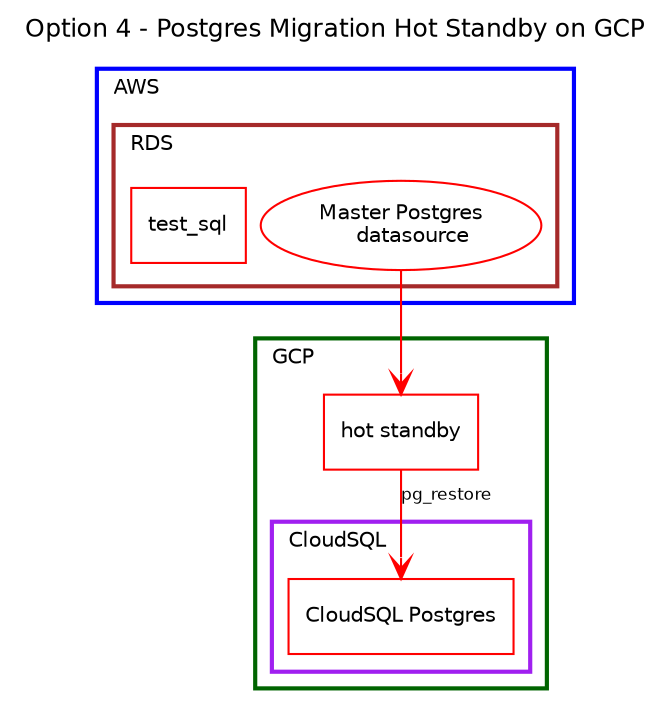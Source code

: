 digraph {
    nodesep=0.1;
    ranksep=0.1;
    rankdir=TB;
    fontname="Helvetica";
    fontsize=10;

    labelloc ="t"
    label="Option 4 - Postgres Migration Hot Standby on GCP"
    fontsize="12"

    node [ color=red, shape=record, fontname=Helvetica,fontsize=10 ];
    edge [ color=blue, fontname=Helvetica, fontsize=6];

    master_mysql [ label="Master Postgres
    datasource",shape=oval];
    hot_swap [ label = "hot standby", shape=rectangle ]
    #pg_dump [ label = "pg_dump", shape=rectangle ]
    #aws_dms [ label="AWS Data Migration Service" ]
    cloud_sql [ label="CloudSQL Postgres"]

    subgraph cluster_aws {
        label="AWS";
        labeljust=l
        color=blue;
        style="bold";
        width=.8
        fontsize=10
        ranksep=1
        
        subgraph cluster_rdp {
            label="RDS";
            color=brown;
            height=.1;
            master_mysql; 
            test_sql           
        }        
    }

    subgraph cluster_gcp {
        label="GCP";
        labeljust=l;
        color=darkgreen;
        style="bold";
        width=.8
        fontsize=10
        ranksep=1
        hot_swap
        #subgraph cluster_ec2 {
         #   label="k8s Pod";
          #  labeljust=l;
           # concentrate=true
            #color=brown;
            #pg_dump
            #pg_restore
        #}
        #subgraph cluster_gs {
         #   label = "gs://bucket"
         #   color=purple;
         #   dump_tar 
        #}
        subgraph cluster_cloud_sql {
            label="CloudSQL";
            color=purple;
            cloud_sql
        }
    }

    master_mysql -> hot_swap [
      fontname=Helvetica, color=red, fontsize=8, arrowtail=vee, arrowhead=vee, ];
    hot_swap -> cloud_sql [ label=pg_restore
      fontname=Helvetica, color=red, fontsize=8, arrowhead=vee, ];
    #dump_tar -> pg_restore 
    #pg_restore-> cloud_sql [fontsize=9]
    #pg_restore -> cloud_sql [ label="Cloud Migration" fontsize=9 ]   
}